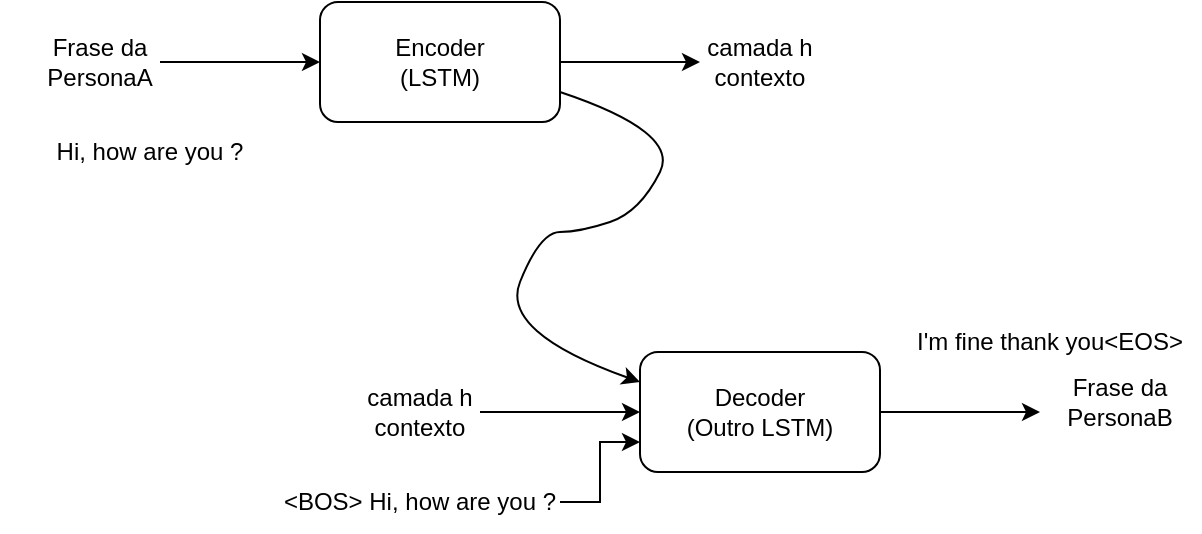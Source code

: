 <mxfile version="27.1.1">
  <diagram name="Página-1" id="qrJPi79Hsb8NqlR-143r">
    <mxGraphModel dx="732" dy="352" grid="1" gridSize="10" guides="1" tooltips="1" connect="1" arrows="1" fold="1" page="1" pageScale="1" pageWidth="827" pageHeight="1169" math="0" shadow="0">
      <root>
        <mxCell id="0" />
        <mxCell id="1" parent="0" />
        <mxCell id="t896_xEb4ONCaWdzfJvj-1" value="Frase da PersonaA" style="text;html=1;align=center;verticalAlign=middle;whiteSpace=wrap;rounded=0;" parent="1" vertex="1">
          <mxGeometry x="60" y="180" width="60" height="30" as="geometry" />
        </mxCell>
        <mxCell id="t896_xEb4ONCaWdzfJvj-2" value="Encoder&lt;div&gt;(LSTM)&lt;/div&gt;" style="rounded=1;whiteSpace=wrap;html=1;" parent="1" vertex="1">
          <mxGeometry x="200" y="165" width="120" height="60" as="geometry" />
        </mxCell>
        <mxCell id="t896_xEb4ONCaWdzfJvj-3" value="" style="endArrow=classic;html=1;rounded=0;exitX=1;exitY=0.5;exitDx=0;exitDy=0;entryX=0;entryY=0.5;entryDx=0;entryDy=0;" parent="1" source="t896_xEb4ONCaWdzfJvj-1" target="t896_xEb4ONCaWdzfJvj-2" edge="1">
          <mxGeometry width="50" height="50" relative="1" as="geometry">
            <mxPoint x="300" y="360" as="sourcePoint" />
            <mxPoint x="350" y="310" as="targetPoint" />
          </mxGeometry>
        </mxCell>
        <mxCell id="t896_xEb4ONCaWdzfJvj-4" value="camada h&lt;div&gt;contexto&lt;/div&gt;" style="text;html=1;align=center;verticalAlign=middle;whiteSpace=wrap;rounded=0;" parent="1" vertex="1">
          <mxGeometry x="390" y="180" width="60" height="30" as="geometry" />
        </mxCell>
        <mxCell id="t896_xEb4ONCaWdzfJvj-5" value="" style="endArrow=classic;html=1;rounded=0;exitX=1;exitY=0.5;exitDx=0;exitDy=0;entryX=0;entryY=0.5;entryDx=0;entryDy=0;" parent="1" source="t896_xEb4ONCaWdzfJvj-2" target="t896_xEb4ONCaWdzfJvj-4" edge="1">
          <mxGeometry width="50" height="50" relative="1" as="geometry">
            <mxPoint x="170" y="190" as="sourcePoint" />
            <mxPoint x="250" y="190" as="targetPoint" />
          </mxGeometry>
        </mxCell>
        <mxCell id="t896_xEb4ONCaWdzfJvj-6" value="Decoder&lt;div&gt;(Outro LSTM)&lt;/div&gt;" style="rounded=1;whiteSpace=wrap;html=1;" parent="1" vertex="1">
          <mxGeometry x="360" y="340" width="120" height="60" as="geometry" />
        </mxCell>
        <mxCell id="t896_xEb4ONCaWdzfJvj-7" value="camada h&lt;div&gt;contexto&lt;/div&gt;" style="text;html=1;align=center;verticalAlign=middle;whiteSpace=wrap;rounded=0;" parent="1" vertex="1">
          <mxGeometry x="220" y="355" width="60" height="30" as="geometry" />
        </mxCell>
        <mxCell id="t896_xEb4ONCaWdzfJvj-8" value="" style="endArrow=classic;html=1;rounded=0;exitX=1;exitY=0.5;exitDx=0;exitDy=0;entryX=0;entryY=0.5;entryDx=0;entryDy=0;" parent="1" source="t896_xEb4ONCaWdzfJvj-7" target="t896_xEb4ONCaWdzfJvj-6" edge="1">
          <mxGeometry width="50" height="50" relative="1" as="geometry">
            <mxPoint x="280" y="369.76" as="sourcePoint" />
            <mxPoint x="350" y="369.76" as="targetPoint" />
          </mxGeometry>
        </mxCell>
        <mxCell id="t896_xEb4ONCaWdzfJvj-10" value="Frase da PersonaB" style="text;html=1;align=center;verticalAlign=middle;whiteSpace=wrap;rounded=0;" parent="1" vertex="1">
          <mxGeometry x="570" y="350" width="60" height="30" as="geometry" />
        </mxCell>
        <mxCell id="t896_xEb4ONCaWdzfJvj-11" value="" style="endArrow=classic;html=1;rounded=0;exitX=1;exitY=0.5;exitDx=0;exitDy=0;entryX=0;entryY=0.5;entryDx=0;entryDy=0;" parent="1" edge="1">
          <mxGeometry width="50" height="50" relative="1" as="geometry">
            <mxPoint x="480" y="370" as="sourcePoint" />
            <mxPoint x="560" y="370" as="targetPoint" />
          </mxGeometry>
        </mxCell>
        <mxCell id="t896_xEb4ONCaWdzfJvj-12" value="Hi, how are you ?" style="text;html=1;align=center;verticalAlign=middle;whiteSpace=wrap;rounded=0;" parent="1" vertex="1">
          <mxGeometry x="40" y="225" width="150" height="30" as="geometry" />
        </mxCell>
        <mxCell id="t896_xEb4ONCaWdzfJvj-13" value="I&#39;m fine thank you&amp;lt;EOS&amp;gt;" style="text;html=1;align=center;verticalAlign=middle;whiteSpace=wrap;rounded=0;" parent="1" vertex="1">
          <mxGeometry x="490" y="320" width="150" height="30" as="geometry" />
        </mxCell>
        <mxCell id="t896_xEb4ONCaWdzfJvj-14" value="" style="curved=1;endArrow=classic;html=1;rounded=0;exitX=1;exitY=0.75;exitDx=0;exitDy=0;entryX=0;entryY=0.25;entryDx=0;entryDy=0;" parent="1" source="t896_xEb4ONCaWdzfJvj-2" target="t896_xEb4ONCaWdzfJvj-6" edge="1">
          <mxGeometry width="50" height="50" relative="1" as="geometry">
            <mxPoint x="310" y="320" as="sourcePoint" />
            <mxPoint x="360" y="270" as="targetPoint" />
            <Array as="points">
              <mxPoint x="380" y="230" />
              <mxPoint x="360" y="270" />
              <mxPoint x="330" y="280" />
              <mxPoint x="310" y="280" />
              <mxPoint x="290" y="330" />
            </Array>
          </mxGeometry>
        </mxCell>
        <mxCell id="t896_xEb4ONCaWdzfJvj-17" style="edgeStyle=orthogonalEdgeStyle;rounded=0;orthogonalLoop=1;jettySize=auto;html=1;exitX=1;exitY=0.5;exitDx=0;exitDy=0;entryX=0;entryY=0.75;entryDx=0;entryDy=0;" parent="1" source="t896_xEb4ONCaWdzfJvj-15" target="t896_xEb4ONCaWdzfJvj-6" edge="1">
          <mxGeometry relative="1" as="geometry" />
        </mxCell>
        <mxCell id="t896_xEb4ONCaWdzfJvj-15" value="&amp;lt;BOS&amp;gt; Hi, how are you ?" style="text;html=1;align=center;verticalAlign=middle;whiteSpace=wrap;rounded=0;" parent="1" vertex="1">
          <mxGeometry x="180" y="400" width="140" height="30" as="geometry" />
        </mxCell>
      </root>
    </mxGraphModel>
  </diagram>
</mxfile>
